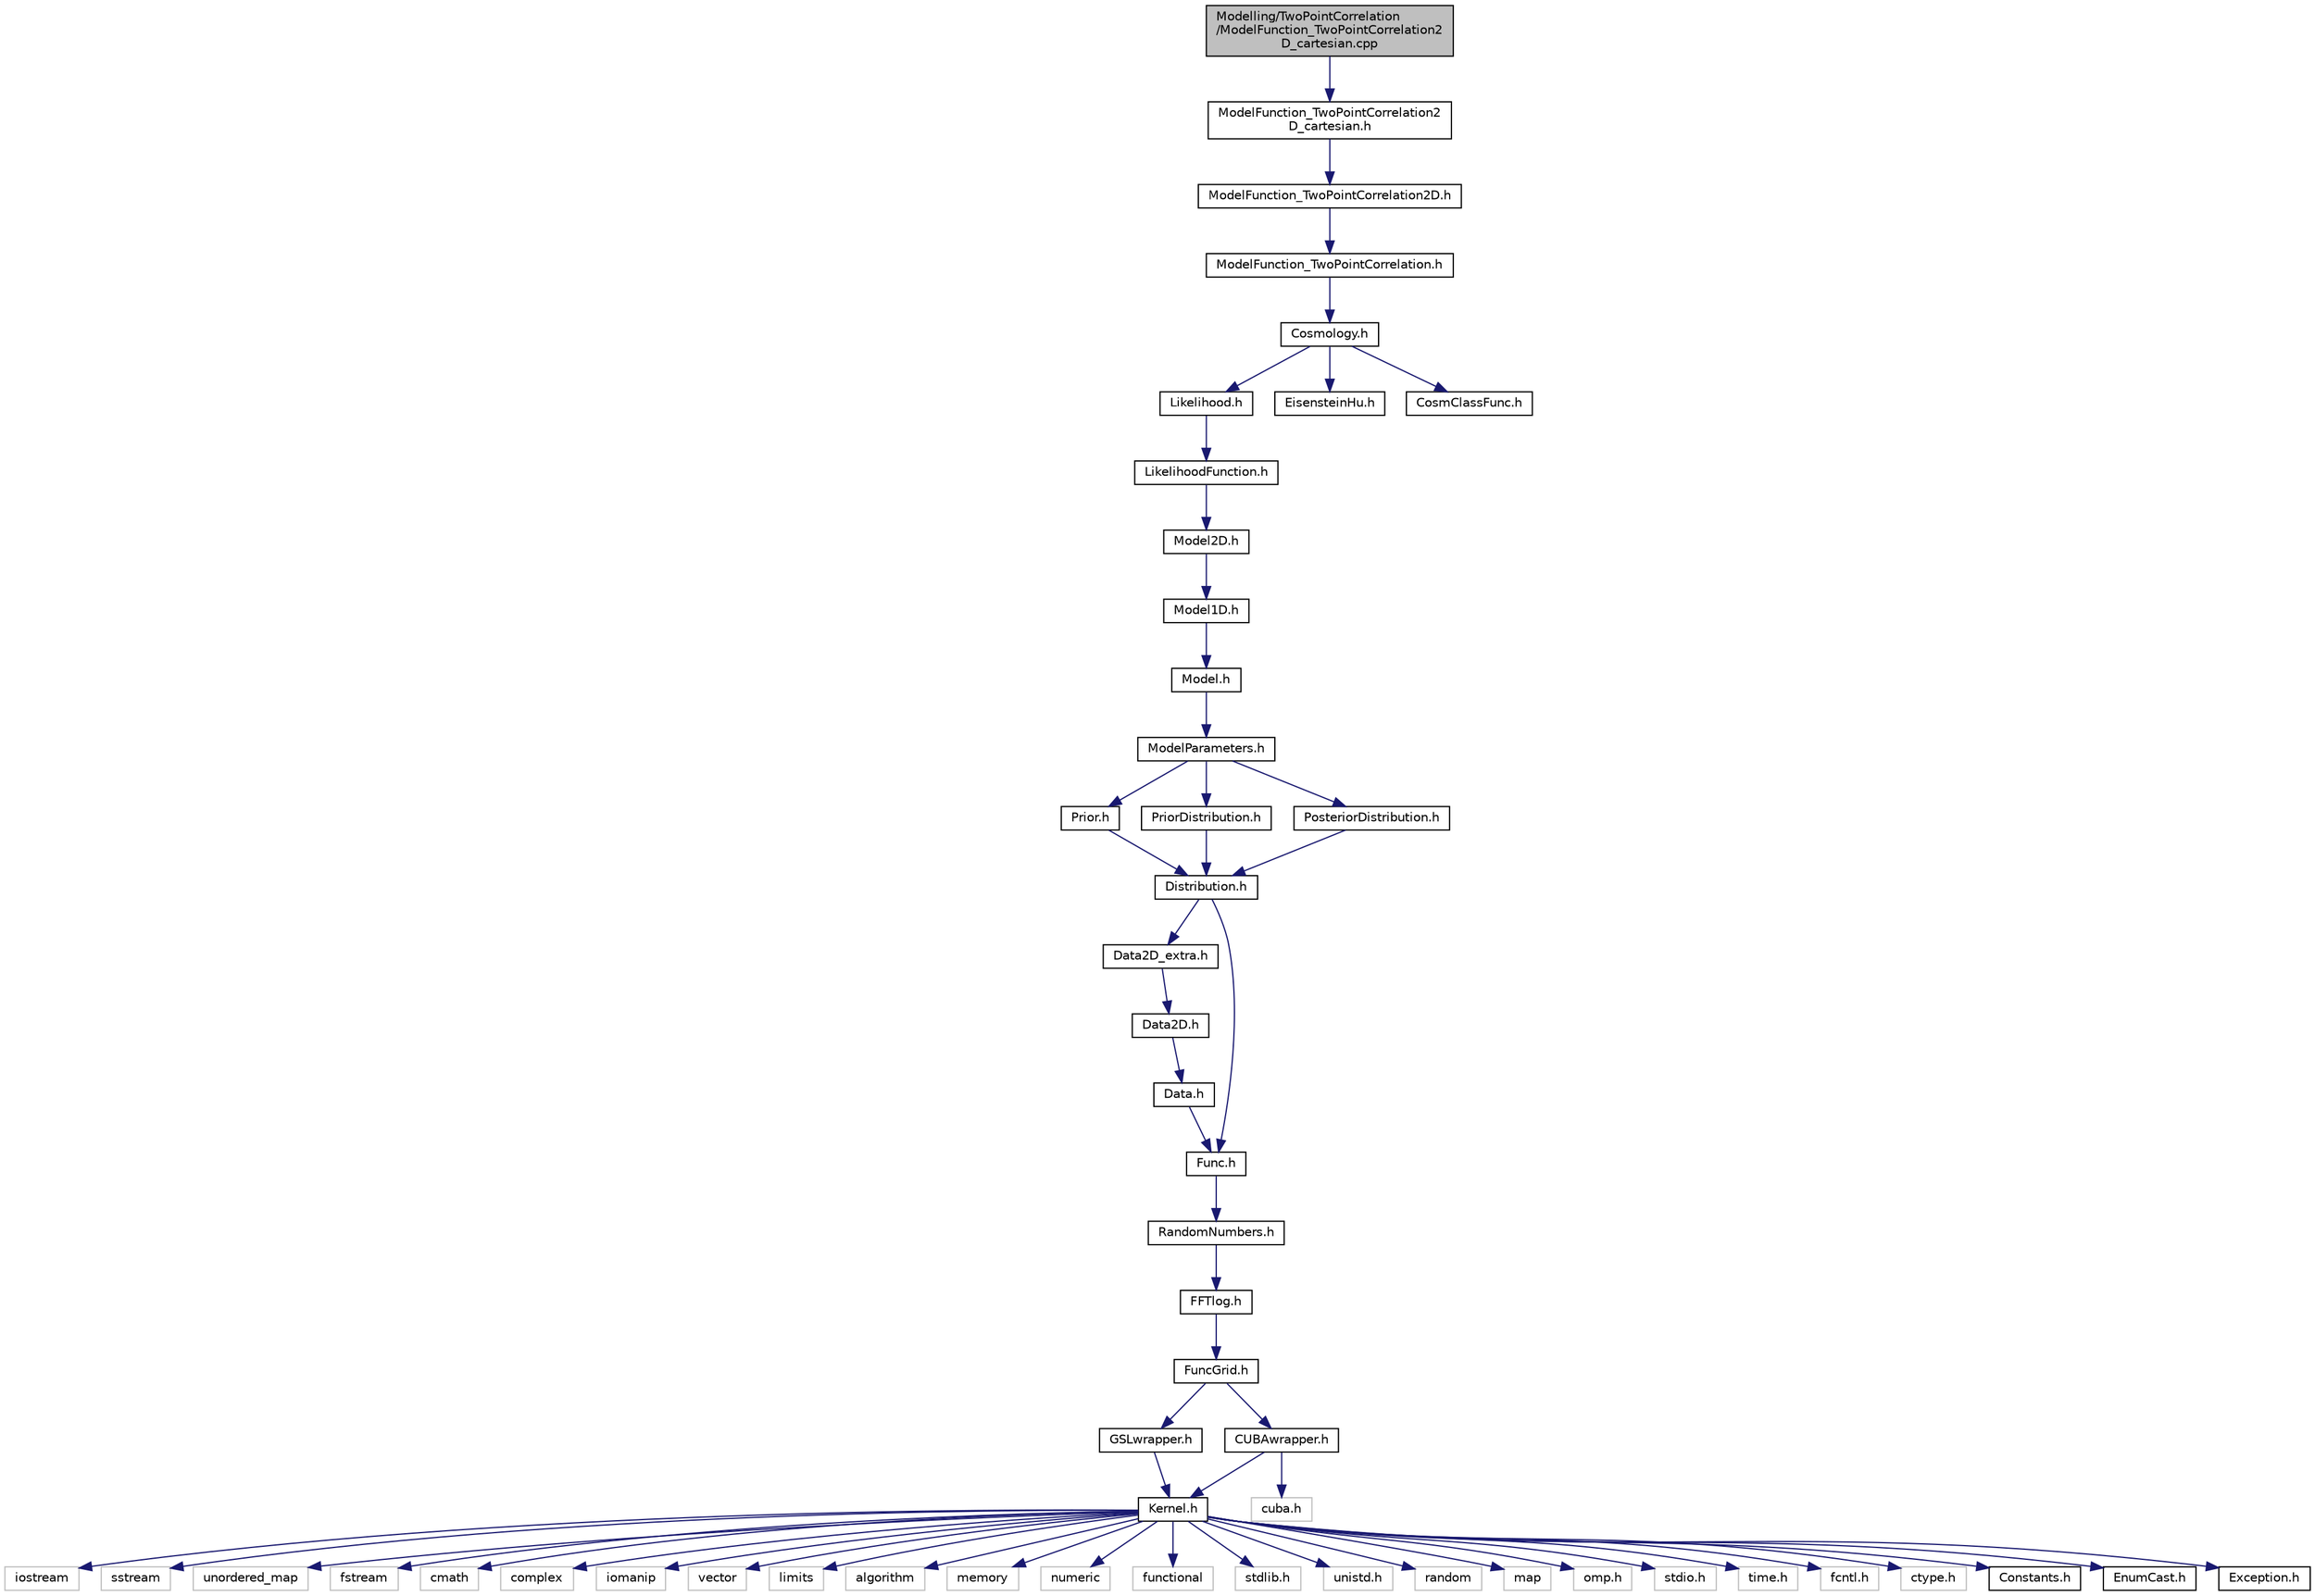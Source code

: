 digraph "Modelling/TwoPointCorrelation/ModelFunction_TwoPointCorrelation2D_cartesian.cpp"
{
  edge [fontname="Helvetica",fontsize="10",labelfontname="Helvetica",labelfontsize="10"];
  node [fontname="Helvetica",fontsize="10",shape=record];
  Node0 [label="Modelling/TwoPointCorrelation\l/ModelFunction_TwoPointCorrelation2\lD_cartesian.cpp",height=0.2,width=0.4,color="black", fillcolor="grey75", style="filled", fontcolor="black"];
  Node0 -> Node1 [color="midnightblue",fontsize="10",style="solid",fontname="Helvetica"];
  Node1 [label="ModelFunction_TwoPointCorrelation2\lD_cartesian.h",height=0.2,width=0.4,color="black", fillcolor="white", style="filled",URL="$d3/d4f/ModelFunction__TwoPointCorrelation2D__cartesian_8h.html",tooltip="Functions to model the 2D two-point correlation function in Cartesian coordinates. "];
  Node1 -> Node2 [color="midnightblue",fontsize="10",style="solid",fontname="Helvetica"];
  Node2 [label="ModelFunction_TwoPointCorrelation2D.h",height=0.2,width=0.4,color="black", fillcolor="white", style="filled",URL="$dd/dc5/ModelFunction__TwoPointCorrelation2D_8h.html",tooltip="Global functions to model 2D two-point correlation functions of any type. "];
  Node2 -> Node3 [color="midnightblue",fontsize="10",style="solid",fontname="Helvetica"];
  Node3 [label="ModelFunction_TwoPointCorrelation.h",height=0.2,width=0.4,color="black", fillcolor="white", style="filled",URL="$d3/d44/ModelFunction__TwoPointCorrelation_8h.html",tooltip="Global functions to model two-point correlation functions of any type. "];
  Node3 -> Node4 [color="midnightblue",fontsize="10",style="solid",fontname="Helvetica"];
  Node4 [label="Cosmology.h",height=0.2,width=0.4,color="black", fillcolor="white", style="filled",URL="$da/dd2/Cosmology_8h.html",tooltip="The class Cosmology. "];
  Node4 -> Node5 [color="midnightblue",fontsize="10",style="solid",fontname="Helvetica"];
  Node5 [label="Likelihood.h",height=0.2,width=0.4,color="black", fillcolor="white", style="filled",URL="$db/dd8/Likelihood_8h.html",tooltip="The class Likelihood. "];
  Node5 -> Node6 [color="midnightblue",fontsize="10",style="solid",fontname="Helvetica"];
  Node6 [label="LikelihoodFunction.h",height=0.2,width=0.4,color="black", fillcolor="white", style="filled",URL="$dd/ded/LikelihoodFunction_8h.html",tooltip="Likelihood function. "];
  Node6 -> Node7 [color="midnightblue",fontsize="10",style="solid",fontname="Helvetica"];
  Node7 [label="Model2D.h",height=0.2,width=0.4,color="black", fillcolor="white", style="filled",URL="$d7/de6/Model2D_8h.html",tooltip="The class Model2D. "];
  Node7 -> Node8 [color="midnightblue",fontsize="10",style="solid",fontname="Helvetica"];
  Node8 [label="Model1D.h",height=0.2,width=0.4,color="black", fillcolor="white", style="filled",URL="$d9/d12/Model1D_8h.html",tooltip="The class Model1D. "];
  Node8 -> Node9 [color="midnightblue",fontsize="10",style="solid",fontname="Helvetica"];
  Node9 [label="Model.h",height=0.2,width=0.4,color="black", fillcolor="white", style="filled",URL="$d3/d5a/Model_8h.html",tooltip="The class Model. "];
  Node9 -> Node10 [color="midnightblue",fontsize="10",style="solid",fontname="Helvetica"];
  Node10 [label="ModelParameters.h",height=0.2,width=0.4,color="black", fillcolor="white", style="filled",URL="$dc/d6a/ModelParameters_8h.html",tooltip="The class ModelParameters. "];
  Node10 -> Node11 [color="midnightblue",fontsize="10",style="solid",fontname="Helvetica"];
  Node11 [label="Prior.h",height=0.2,width=0.4,color="black", fillcolor="white", style="filled",URL="$d8/de3/Prior_8h.html",tooltip="The class Prior. "];
  Node11 -> Node12 [color="midnightblue",fontsize="10",style="solid",fontname="Helvetica"];
  Node12 [label="Distribution.h",height=0.2,width=0.4,color="black", fillcolor="white", style="filled",URL="$d5/d4d/Distribution_8h.html",tooltip="The class Distribution. "];
  Node12 -> Node13 [color="midnightblue",fontsize="10",style="solid",fontname="Helvetica"];
  Node13 [label="Data2D_extra.h",height=0.2,width=0.4,color="black", fillcolor="white", style="filled",URL="$db/db1/Data2D__extra_8h.html",tooltip="The class Data2D_extra. "];
  Node13 -> Node14 [color="midnightblue",fontsize="10",style="solid",fontname="Helvetica"];
  Node14 [label="Data2D.h",height=0.2,width=0.4,color="black", fillcolor="white", style="filled",URL="$d1/dfe/Data2D_8h.html",tooltip="The class Data2D. "];
  Node14 -> Node15 [color="midnightblue",fontsize="10",style="solid",fontname="Helvetica"];
  Node15 [label="Data.h",height=0.2,width=0.4,color="black", fillcolor="white", style="filled",URL="$d6/df6/Data_8h.html",tooltip="The class Data. "];
  Node15 -> Node16 [color="midnightblue",fontsize="10",style="solid",fontname="Helvetica"];
  Node16 [label="Func.h",height=0.2,width=0.4,color="black", fillcolor="white", style="filled",URL="$d2/d8a/Func_8h.html",tooltip="Useful generic functions. "];
  Node16 -> Node17 [color="midnightblue",fontsize="10",style="solid",fontname="Helvetica"];
  Node17 [label="RandomNumbers.h",height=0.2,width=0.4,color="black", fillcolor="white", style="filled",URL="$d9/d17/RandomNumbers_8h.html",tooltip="Class functions used to generate random numbers. "];
  Node17 -> Node18 [color="midnightblue",fontsize="10",style="solid",fontname="Helvetica"];
  Node18 [label="FFTlog.h",height=0.2,width=0.4,color="black", fillcolor="white", style="filled",URL="$da/ddd/FFTlog_8h.html",tooltip="Wrapper for fftlog wripper. "];
  Node18 -> Node19 [color="midnightblue",fontsize="10",style="solid",fontname="Helvetica"];
  Node19 [label="FuncGrid.h",height=0.2,width=0.4,color="black", fillcolor="white", style="filled",URL="$d5/d38/FuncGrid_8h.html",tooltip="Class used to handle functions stored on a grid. "];
  Node19 -> Node20 [color="midnightblue",fontsize="10",style="solid",fontname="Helvetica"];
  Node20 [label="GSLwrapper.h",height=0.2,width=0.4,color="black", fillcolor="white", style="filled",URL="$de/dc4/GSLwrapper_8h.html",tooltip="functions that wrap GSL routines for integration, root finding and minimization "];
  Node20 -> Node21 [color="midnightblue",fontsize="10",style="solid",fontname="Helvetica"];
  Node21 [label="Kernel.h",height=0.2,width=0.4,color="black", fillcolor="white", style="filled",URL="$d3/de9/Kernel_8h.html",tooltip="Useful generic functions. "];
  Node21 -> Node22 [color="midnightblue",fontsize="10",style="solid",fontname="Helvetica"];
  Node22 [label="iostream",height=0.2,width=0.4,color="grey75", fillcolor="white", style="filled"];
  Node21 -> Node23 [color="midnightblue",fontsize="10",style="solid",fontname="Helvetica"];
  Node23 [label="sstream",height=0.2,width=0.4,color="grey75", fillcolor="white", style="filled"];
  Node21 -> Node24 [color="midnightblue",fontsize="10",style="solid",fontname="Helvetica"];
  Node24 [label="unordered_map",height=0.2,width=0.4,color="grey75", fillcolor="white", style="filled"];
  Node21 -> Node25 [color="midnightblue",fontsize="10",style="solid",fontname="Helvetica"];
  Node25 [label="fstream",height=0.2,width=0.4,color="grey75", fillcolor="white", style="filled"];
  Node21 -> Node26 [color="midnightblue",fontsize="10",style="solid",fontname="Helvetica"];
  Node26 [label="cmath",height=0.2,width=0.4,color="grey75", fillcolor="white", style="filled"];
  Node21 -> Node27 [color="midnightblue",fontsize="10",style="solid",fontname="Helvetica"];
  Node27 [label="complex",height=0.2,width=0.4,color="grey75", fillcolor="white", style="filled"];
  Node21 -> Node28 [color="midnightblue",fontsize="10",style="solid",fontname="Helvetica"];
  Node28 [label="iomanip",height=0.2,width=0.4,color="grey75", fillcolor="white", style="filled"];
  Node21 -> Node29 [color="midnightblue",fontsize="10",style="solid",fontname="Helvetica"];
  Node29 [label="vector",height=0.2,width=0.4,color="grey75", fillcolor="white", style="filled"];
  Node21 -> Node30 [color="midnightblue",fontsize="10",style="solid",fontname="Helvetica"];
  Node30 [label="limits",height=0.2,width=0.4,color="grey75", fillcolor="white", style="filled"];
  Node21 -> Node31 [color="midnightblue",fontsize="10",style="solid",fontname="Helvetica"];
  Node31 [label="algorithm",height=0.2,width=0.4,color="grey75", fillcolor="white", style="filled"];
  Node21 -> Node32 [color="midnightblue",fontsize="10",style="solid",fontname="Helvetica"];
  Node32 [label="memory",height=0.2,width=0.4,color="grey75", fillcolor="white", style="filled"];
  Node21 -> Node33 [color="midnightblue",fontsize="10",style="solid",fontname="Helvetica"];
  Node33 [label="numeric",height=0.2,width=0.4,color="grey75", fillcolor="white", style="filled"];
  Node21 -> Node34 [color="midnightblue",fontsize="10",style="solid",fontname="Helvetica"];
  Node34 [label="functional",height=0.2,width=0.4,color="grey75", fillcolor="white", style="filled"];
  Node21 -> Node35 [color="midnightblue",fontsize="10",style="solid",fontname="Helvetica"];
  Node35 [label="stdlib.h",height=0.2,width=0.4,color="grey75", fillcolor="white", style="filled"];
  Node21 -> Node36 [color="midnightblue",fontsize="10",style="solid",fontname="Helvetica"];
  Node36 [label="unistd.h",height=0.2,width=0.4,color="grey75", fillcolor="white", style="filled"];
  Node21 -> Node37 [color="midnightblue",fontsize="10",style="solid",fontname="Helvetica"];
  Node37 [label="random",height=0.2,width=0.4,color="grey75", fillcolor="white", style="filled"];
  Node21 -> Node38 [color="midnightblue",fontsize="10",style="solid",fontname="Helvetica"];
  Node38 [label="map",height=0.2,width=0.4,color="grey75", fillcolor="white", style="filled"];
  Node21 -> Node39 [color="midnightblue",fontsize="10",style="solid",fontname="Helvetica"];
  Node39 [label="omp.h",height=0.2,width=0.4,color="grey75", fillcolor="white", style="filled"];
  Node21 -> Node40 [color="midnightblue",fontsize="10",style="solid",fontname="Helvetica"];
  Node40 [label="stdio.h",height=0.2,width=0.4,color="grey75", fillcolor="white", style="filled"];
  Node21 -> Node41 [color="midnightblue",fontsize="10",style="solid",fontname="Helvetica"];
  Node41 [label="time.h",height=0.2,width=0.4,color="grey75", fillcolor="white", style="filled"];
  Node21 -> Node42 [color="midnightblue",fontsize="10",style="solid",fontname="Helvetica"];
  Node42 [label="fcntl.h",height=0.2,width=0.4,color="grey75", fillcolor="white", style="filled"];
  Node21 -> Node43 [color="midnightblue",fontsize="10",style="solid",fontname="Helvetica"];
  Node43 [label="ctype.h",height=0.2,width=0.4,color="grey75", fillcolor="white", style="filled"];
  Node21 -> Node44 [color="midnightblue",fontsize="10",style="solid",fontname="Helvetica"];
  Node44 [label="Constants.h",height=0.2,width=0.4,color="black", fillcolor="white", style="filled",URL="$d1/d45/Constants_8h.html",tooltip="Constants of general use. "];
  Node21 -> Node45 [color="midnightblue",fontsize="10",style="solid",fontname="Helvetica"];
  Node45 [label="EnumCast.h",height=0.2,width=0.4,color="black", fillcolor="white", style="filled",URL="$d5/d76/EnumCast_8h.html",tooltip="Classes used to cast integers and std::string into the enums used in the CosmoBolognaLib. "];
  Node21 -> Node46 [color="midnightblue",fontsize="10",style="solid",fontname="Helvetica"];
  Node46 [label="Exception.h",height=0.2,width=0.4,color="black", fillcolor="white", style="filled",URL="$d8/d8a/Exception_8h.html",tooltip="The class Exception Class used to handle the exceptions. "];
  Node19 -> Node47 [color="midnightblue",fontsize="10",style="solid",fontname="Helvetica"];
  Node47 [label="CUBAwrapper.h",height=0.2,width=0.4,color="black", fillcolor="white", style="filled",URL="$db/dad/CUBAwrapper_8h.html",tooltip="class CUBAwrapper that wrap CUBA routines for multidimensional integration "];
  Node47 -> Node48 [color="midnightblue",fontsize="10",style="solid",fontname="Helvetica"];
  Node48 [label="cuba.h",height=0.2,width=0.4,color="grey75", fillcolor="white", style="filled"];
  Node47 -> Node21 [color="midnightblue",fontsize="10",style="solid",fontname="Helvetica"];
  Node12 -> Node16 [color="midnightblue",fontsize="10",style="solid",fontname="Helvetica"];
  Node10 -> Node49 [color="midnightblue",fontsize="10",style="solid",fontname="Helvetica"];
  Node49 [label="PriorDistribution.h",height=0.2,width=0.4,color="black", fillcolor="white", style="filled",URL="$db/d6c/PriorDistribution_8h.html",tooltip="The class PriorDistribution. "];
  Node49 -> Node12 [color="midnightblue",fontsize="10",style="solid",fontname="Helvetica"];
  Node10 -> Node50 [color="midnightblue",fontsize="10",style="solid",fontname="Helvetica"];
  Node50 [label="PosteriorDistribution.h",height=0.2,width=0.4,color="black", fillcolor="white", style="filled",URL="$db/dbb/PosteriorDistribution_8h.html",tooltip="The class PosteriorDistribution. "];
  Node50 -> Node12 [color="midnightblue",fontsize="10",style="solid",fontname="Helvetica"];
  Node4 -> Node51 [color="midnightblue",fontsize="10",style="solid",fontname="Helvetica"];
  Node51 [label="EisensteinHu.h",height=0.2,width=0.4,color="black", fillcolor="white", style="filled",URL="$d6/d32/EisensteinHu_8h.html",tooltip="The class EisensteinHu. "];
  Node4 -> Node52 [color="midnightblue",fontsize="10",style="solid",fontname="Helvetica"];
  Node52 [label="CosmClassFunc.h",height=0.2,width=0.4,color="black", fillcolor="white", style="filled",URL="$da/d09/CosmClassFunc_8h.html",tooltip="Class functions used by Numerical methods inside the class Cosmology. "];
}
